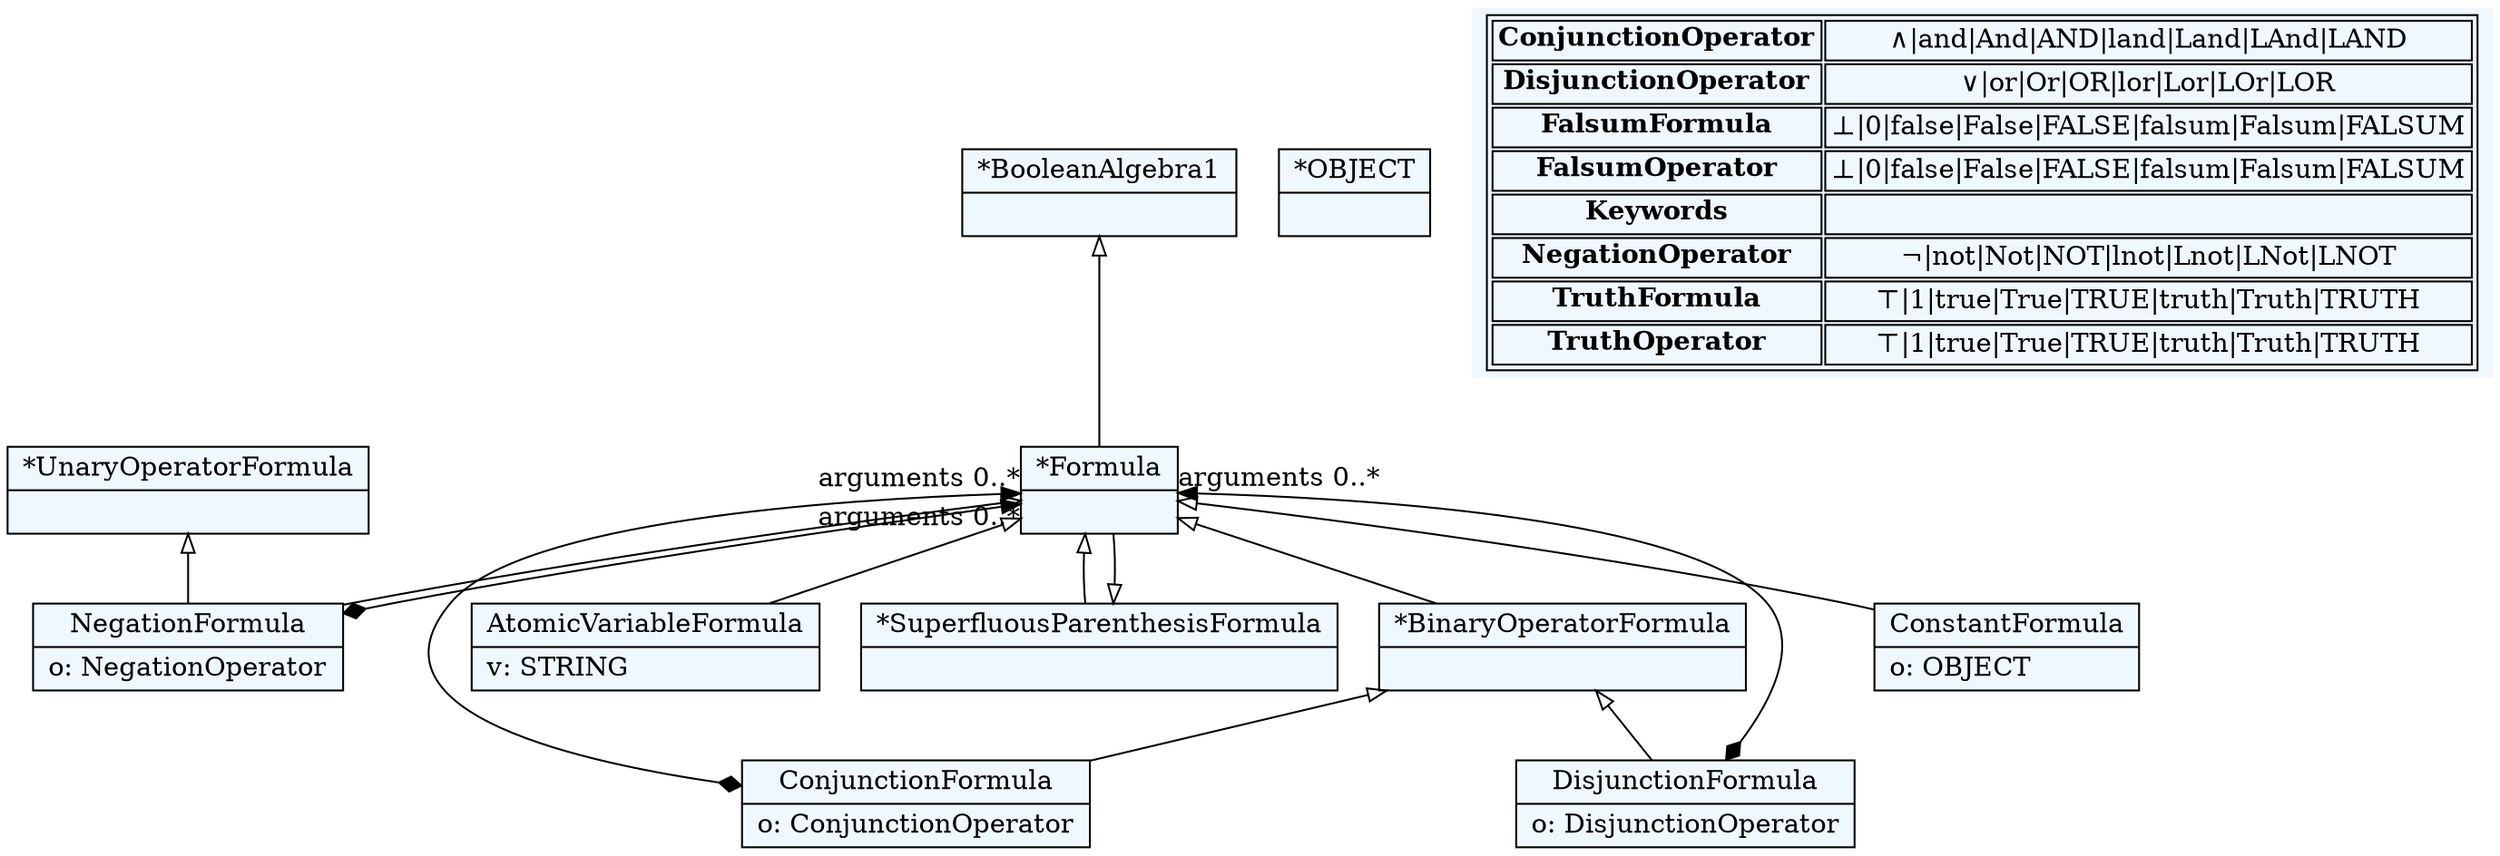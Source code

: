 
    digraph textX {
    fontname = "Bitstream Vera Sans"
    fontsize = 8
    node[
        shape=record,
        style=filled,
        fillcolor=aliceblue
    ]
    nodesep = 0.3
    edge[dir=black,arrowtail=empty]


2098820059200[ label="{*BooleanAlgebra1|}"]

2098820082240[ label="{*Formula|}"]

2098820088000[ label="{ConstantFormula|o: OBJECT\l}"]

2098820062080[ label="{*BinaryOperatorFormula|}"]

2098820095680[ label="{ConjunctionFormula|o: ConjunctionOperator\l}"]

2098820070720[ label="{DisjunctionFormula|o: DisjunctionOperator\l}"]

2098820063040[ label="{*UnaryOperatorFormula|}"]

2098820099520[ label="{NegationFormula|o: NegationOperator\l}"]

2098820103360[ label="{AtomicVariableFormula|v: STRING\l}"]

2098820114880[ label="{*SuperfluousParenthesisFormula|}"]



2098820059200 -> 2098820082240 [dir=back]
2098820082240 -> 2098820062080 [dir=back]
2098820082240 -> 2098820099520 [dir=back]
2098820082240 -> 2098820088000 [dir=back]
2098820082240 -> 2098820103360 [dir=back]
2098820082240 -> 2098820114880 [dir=back]
2098820088960[ label="{*OBJECT|}"]

2098820062080 -> 2098820095680 [dir=back]
2098820062080 -> 2098820070720 [dir=back]
2098820095680 -> 2098820082240[arrowtail=diamond, dir=both, headlabel="arguments 0..*"]
2098820070720 -> 2098820082240[arrowtail=diamond, dir=both, headlabel="arguments 0..*"]
2098820063040 -> 2098820099520 [dir=back]
2098820099520 -> 2098820082240[arrowtail=diamond, dir=both, headlabel="arguments 0..*"]
2098820114880 -> 2098820082240 [dir=back]
match_rules [ shape=plaintext, label=< <table>
	<tr>
		<td><b>ConjunctionOperator</b></td><td>∧|and|And|AND|land|Land|LAnd|LAND</td>
	</tr>
	<tr>
		<td><b>DisjunctionOperator</b></td><td>∨|or|Or|OR|lor|Lor|LOr|LOR</td>
	</tr>
	<tr>
		<td><b>FalsumFormula</b></td><td>⊥|0|false|False|FALSE|falsum|Falsum|FALSUM</td>
	</tr>
	<tr>
		<td><b>FalsumOperator</b></td><td>⊥|0|false|False|FALSE|falsum|Falsum|FALSUM</td>
	</tr>
	<tr>
		<td><b>Keywords</b></td><td></td>
	</tr>
	<tr>
		<td><b>NegationOperator</b></td><td>¬|not|Not|NOT|lnot|Lnot|LNot|LNOT</td>
	</tr>
	<tr>
		<td><b>TruthFormula</b></td><td>⊤|1|true|True|TRUE|truth|Truth|TRUTH</td>
	</tr>
	<tr>
		<td><b>TruthOperator</b></td><td>⊤|1|true|True|TRUE|truth|Truth|TRUTH</td>
	</tr>
</table> >]


}
